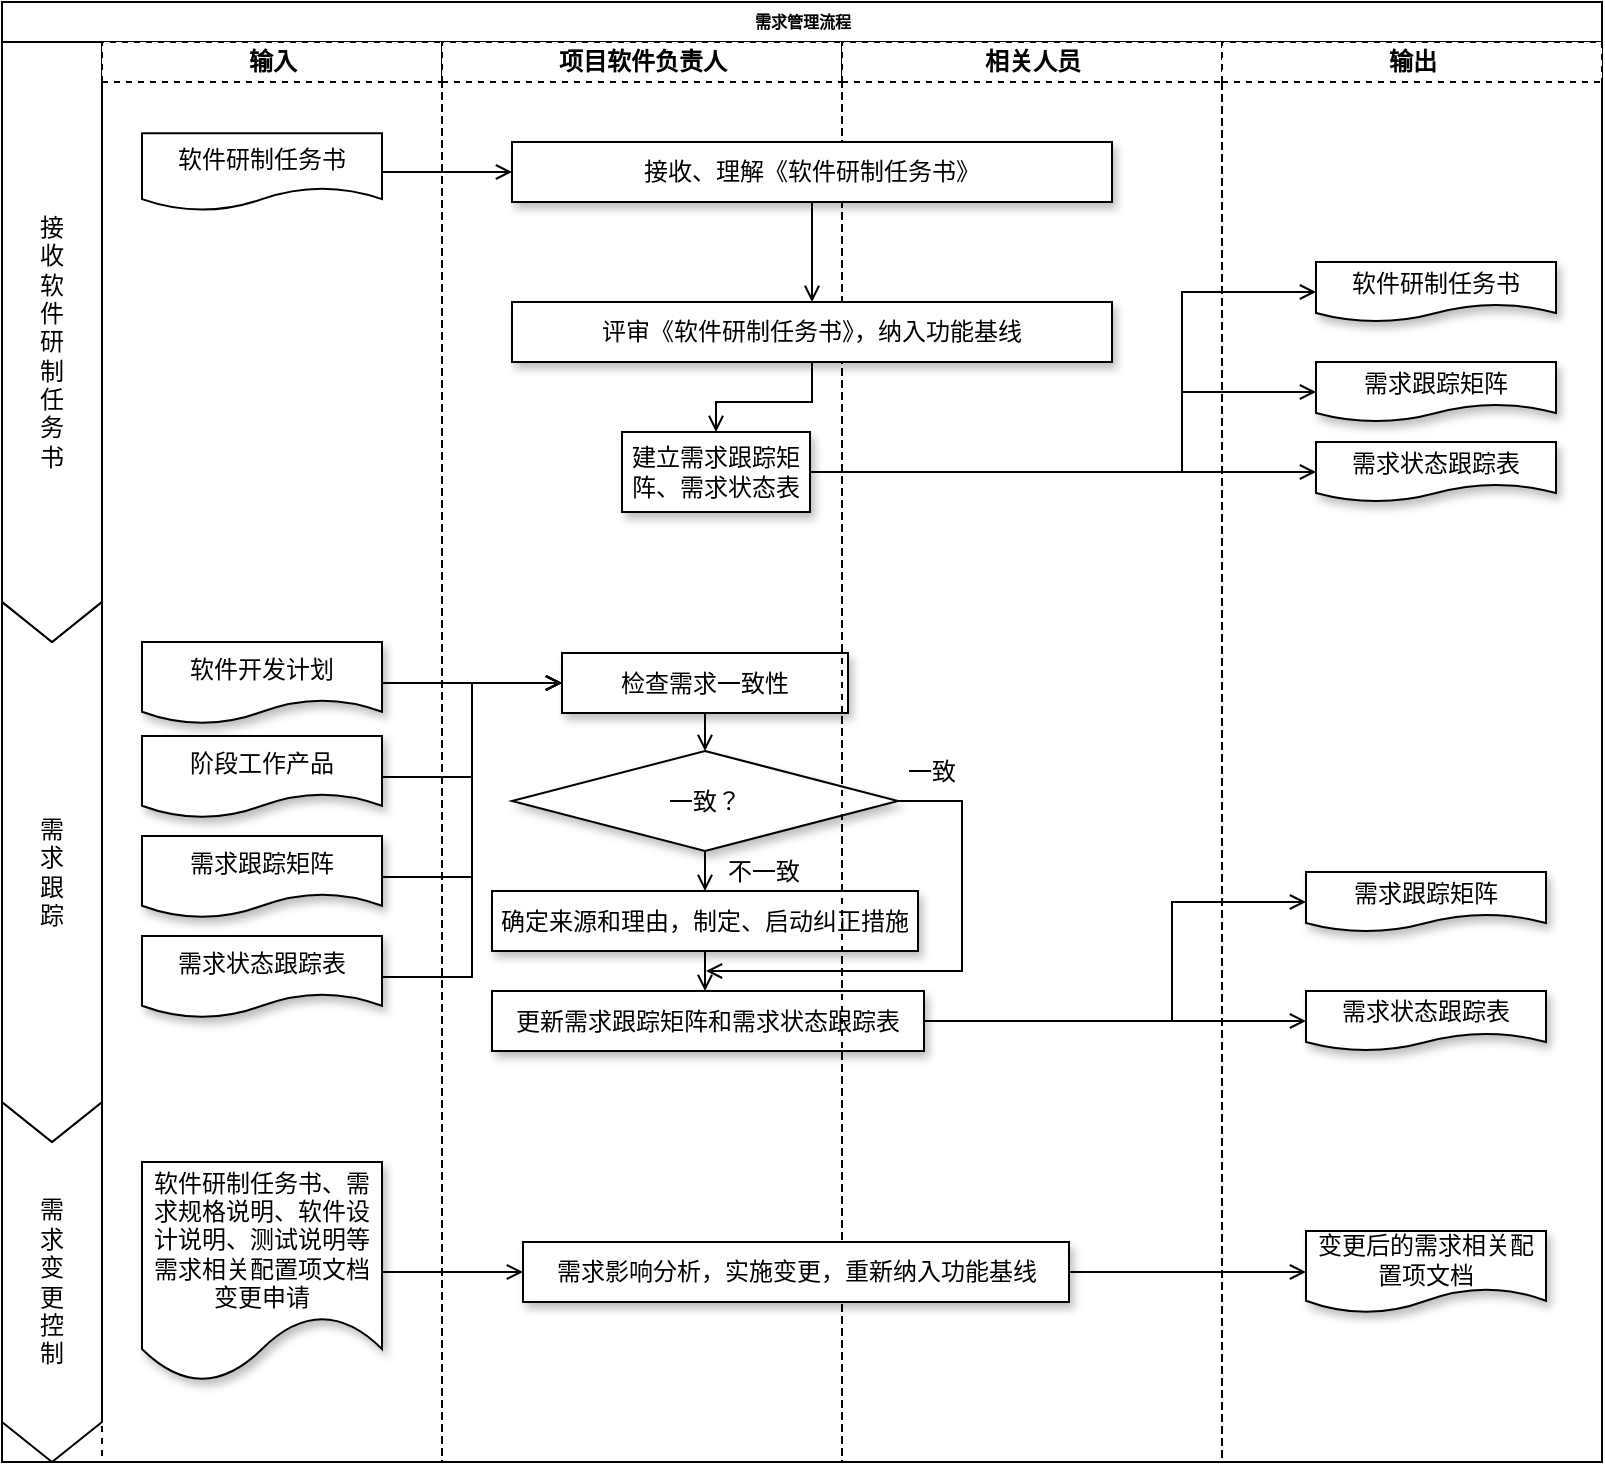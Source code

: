 <mxfile version="14.4.3" type="github">
  <diagram id="LavR25WKSgVOABaoRkKx" name="Page-1">
    <mxGraphModel dx="1422" dy="762" grid="1" gridSize="10" guides="1" tooltips="1" connect="1" arrows="1" fold="1" page="1" pageScale="1" pageWidth="827" pageHeight="1169" math="0" shadow="0">
      <root>
        <mxCell id="0" />
        <mxCell id="1" parent="0" />
        <mxCell id="cIlG313uZZB8W9nJQDF5-1" value="需求管理流程" style="swimlane;html=1;childLayout=stackLayout;startSize=20;rounded=0;shadow=0;labelBackgroundColor=none;strokeWidth=1;fontFamily=Verdana;fontSize=8;align=center;" parent="1" vertex="1">
          <mxGeometry width="800" height="730" as="geometry">
            <mxRectangle x="20" y="940" width="60" height="20" as="alternateBounds" />
          </mxGeometry>
        </mxCell>
        <mxCell id="cIlG313uZZB8W9nJQDF5-2" value="" style="group" parent="cIlG313uZZB8W9nJQDF5-1" vertex="1" connectable="0">
          <mxGeometry y="20" width="50" height="710" as="geometry" />
        </mxCell>
        <mxCell id="cIlG313uZZB8W9nJQDF5-3" value="需&lt;br&gt;求&lt;br&gt;变&lt;br&gt;更&lt;br&gt;控&lt;br&gt;制" style="shape=step;perimeter=stepPerimeter;whiteSpace=wrap;html=1;fixedSize=1;size=20;direction=south;" parent="cIlG313uZZB8W9nJQDF5-2" vertex="1">
          <mxGeometry y="530" width="50" height="180" as="geometry" />
        </mxCell>
        <mxCell id="cIlG313uZZB8W9nJQDF5-4" value="需&lt;br&gt;求&lt;br&gt;跟&lt;br&gt;踪" style="shape=step;perimeter=stepPerimeter;whiteSpace=wrap;html=1;fixedSize=1;size=20;direction=south;" parent="cIlG313uZZB8W9nJQDF5-2" vertex="1">
          <mxGeometry y="280" width="50" height="270" as="geometry" />
        </mxCell>
        <mxCell id="cIlG313uZZB8W9nJQDF5-6" value="接&lt;br&gt;收&lt;br&gt;软&lt;br&gt;件&lt;br&gt;研&lt;br&gt;制&lt;br&gt;任&lt;br&gt;务&lt;br&gt;书" style="shape=offPageConnector;whiteSpace=wrap;html=1;size=0.067;" parent="cIlG313uZZB8W9nJQDF5-2" vertex="1">
          <mxGeometry width="50" height="300" as="geometry" />
        </mxCell>
        <mxCell id="cIlG313uZZB8W9nJQDF5-37" style="edgeStyle=orthogonalEdgeStyle;rounded=0;orthogonalLoop=1;jettySize=auto;html=1;endArrow=open;endFill=0;" parent="cIlG313uZZB8W9nJQDF5-1" source="cIlG313uZZB8W9nJQDF5-11" target="cIlG313uZZB8W9nJQDF5-17" edge="1">
          <mxGeometry relative="1" as="geometry" />
        </mxCell>
        <mxCell id="cIlG313uZZB8W9nJQDF5-38" style="edgeStyle=orthogonalEdgeStyle;rounded=0;orthogonalLoop=1;jettySize=auto;html=1;entryX=0;entryY=0.5;entryDx=0;entryDy=0;endArrow=open;endFill=0;" parent="cIlG313uZZB8W9nJQDF5-1" source="cIlG313uZZB8W9nJQDF5-12" target="cIlG313uZZB8W9nJQDF5-17" edge="1">
          <mxGeometry relative="1" as="geometry" />
        </mxCell>
        <mxCell id="cIlG313uZZB8W9nJQDF5-39" style="edgeStyle=orthogonalEdgeStyle;rounded=0;orthogonalLoop=1;jettySize=auto;html=1;entryX=0;entryY=0.5;entryDx=0;entryDy=0;endArrow=open;endFill=0;" parent="cIlG313uZZB8W9nJQDF5-1" source="cIlG313uZZB8W9nJQDF5-13" target="cIlG313uZZB8W9nJQDF5-17" edge="1">
          <mxGeometry relative="1" as="geometry" />
        </mxCell>
        <mxCell id="cIlG313uZZB8W9nJQDF5-40" style="edgeStyle=orthogonalEdgeStyle;rounded=0;orthogonalLoop=1;jettySize=auto;html=1;entryX=0;entryY=0.5;entryDx=0;entryDy=0;endArrow=open;endFill=0;" parent="cIlG313uZZB8W9nJQDF5-1" source="cIlG313uZZB8W9nJQDF5-14" target="cIlG313uZZB8W9nJQDF5-17" edge="1">
          <mxGeometry relative="1" as="geometry" />
        </mxCell>
        <mxCell id="cIlG313uZZB8W9nJQDF5-41" style="edgeStyle=orthogonalEdgeStyle;rounded=0;orthogonalLoop=1;jettySize=auto;html=1;entryX=0;entryY=0.5;entryDx=0;entryDy=0;endArrow=open;endFill=0;" parent="cIlG313uZZB8W9nJQDF5-1" source="cIlG313uZZB8W9nJQDF5-23" target="cIlG313uZZB8W9nJQDF5-33" edge="1">
          <mxGeometry relative="1" as="geometry" />
        </mxCell>
        <mxCell id="cIlG313uZZB8W9nJQDF5-42" style="edgeStyle=orthogonalEdgeStyle;rounded=0;orthogonalLoop=1;jettySize=auto;html=1;entryX=0;entryY=0.5;entryDx=0;entryDy=0;endArrow=open;endFill=0;" parent="cIlG313uZZB8W9nJQDF5-1" source="cIlG313uZZB8W9nJQDF5-23" target="cIlG313uZZB8W9nJQDF5-32" edge="1">
          <mxGeometry relative="1" as="geometry">
            <Array as="points">
              <mxPoint x="585" y="509" />
              <mxPoint x="585" y="450" />
            </Array>
          </mxGeometry>
        </mxCell>
        <mxCell id="cIlG313uZZB8W9nJQDF5-7" value="输入" style="swimlane;html=1;startSize=20;dashed=1;" parent="cIlG313uZZB8W9nJQDF5-1" vertex="1">
          <mxGeometry x="50" y="20" width="170" height="710" as="geometry" />
        </mxCell>
        <mxCell id="cIlG313uZZB8W9nJQDF5-8" value="软件研制任务书" style="shape=document;whiteSpace=wrap;html=1;boundedLbl=1;fontSize=12;" parent="cIlG313uZZB8W9nJQDF5-7" vertex="1">
          <mxGeometry x="20" y="45.63" width="120" height="38.75" as="geometry" />
        </mxCell>
        <mxCell id="cIlG313uZZB8W9nJQDF5-10" value="软件研制任务书、需求规格说明、软件设计说明、测试说明等需求相关配置项文档变更申请" style="shape=document;whiteSpace=wrap;html=1;boundedLbl=1;shadow=1;fontSize=12;" parent="cIlG313uZZB8W9nJQDF5-7" vertex="1">
          <mxGeometry x="20" y="560" width="120" height="110" as="geometry" />
        </mxCell>
        <mxCell id="cIlG313uZZB8W9nJQDF5-11" value="软件开发计划" style="shape=document;whiteSpace=wrap;html=1;boundedLbl=1;shadow=1;fontSize=12;" parent="cIlG313uZZB8W9nJQDF5-7" vertex="1">
          <mxGeometry x="20" y="300" width="120" height="41" as="geometry" />
        </mxCell>
        <mxCell id="cIlG313uZZB8W9nJQDF5-12" value="阶段工作产品" style="shape=document;whiteSpace=wrap;html=1;boundedLbl=1;shadow=1;fontSize=12;" parent="cIlG313uZZB8W9nJQDF5-7" vertex="1">
          <mxGeometry x="20" y="347" width="120" height="41" as="geometry" />
        </mxCell>
        <mxCell id="cIlG313uZZB8W9nJQDF5-13" value="需求跟踪矩阵" style="shape=document;whiteSpace=wrap;html=1;boundedLbl=1;shadow=1;fontSize=12;" parent="cIlG313uZZB8W9nJQDF5-7" vertex="1">
          <mxGeometry x="20" y="397" width="120" height="41" as="geometry" />
        </mxCell>
        <mxCell id="cIlG313uZZB8W9nJQDF5-14" value="需求状态跟踪表" style="shape=document;whiteSpace=wrap;html=1;boundedLbl=1;shadow=1;fontSize=12;" parent="cIlG313uZZB8W9nJQDF5-7" vertex="1">
          <mxGeometry x="20" y="447" width="120" height="41" as="geometry" />
        </mxCell>
        <mxCell id="cIlG313uZZB8W9nJQDF5-15" value="项目软件负责人" style="swimlane;html=1;startSize=20;dashed=1;" parent="cIlG313uZZB8W9nJQDF5-1" vertex="1">
          <mxGeometry x="220" y="20" width="200" height="710" as="geometry" />
        </mxCell>
        <mxCell id="cIlG313uZZB8W9nJQDF5-16" style="edgeStyle=elbowEdgeStyle;rounded=0;orthogonalLoop=1;jettySize=auto;html=1;entryX=0.5;entryY=0;entryDx=0;entryDy=0;fontSize=12;endArrow=open;endFill=0;" parent="cIlG313uZZB8W9nJQDF5-15" source="cIlG313uZZB8W9nJQDF5-17" target="cIlG313uZZB8W9nJQDF5-20" edge="1">
          <mxGeometry relative="1" as="geometry" />
        </mxCell>
        <mxCell id="cIlG313uZZB8W9nJQDF5-17" value="检查需求一致性" style="rounded=0;whiteSpace=wrap;html=1;shadow=1;fontSize=12;" parent="cIlG313uZZB8W9nJQDF5-15" vertex="1">
          <mxGeometry x="60" y="305.5" width="143" height="30" as="geometry" />
        </mxCell>
        <mxCell id="cIlG313uZZB8W9nJQDF5-18" style="edgeStyle=elbowEdgeStyle;rounded=0;orthogonalLoop=1;jettySize=auto;html=1;endArrow=open;endFill=0;fontSize=12;" parent="cIlG313uZZB8W9nJQDF5-15" source="cIlG313uZZB8W9nJQDF5-20" target="cIlG313uZZB8W9nJQDF5-22" edge="1">
          <mxGeometry relative="1" as="geometry" />
        </mxCell>
        <mxCell id="cIlG313uZZB8W9nJQDF5-19" style="edgeStyle=orthogonalEdgeStyle;rounded=0;sketch=0;orthogonalLoop=1;jettySize=auto;html=1;endArrow=open;endFill=0;strokeColor=#000000;exitX=1;exitY=0.5;exitDx=0;exitDy=0;" parent="cIlG313uZZB8W9nJQDF5-15" source="cIlG313uZZB8W9nJQDF5-20" edge="1">
          <mxGeometry relative="1" as="geometry">
            <mxPoint x="188.4" y="389.5" as="sourcePoint" />
            <mxPoint x="132" y="465" as="targetPoint" />
            <Array as="points">
              <mxPoint x="260" y="379.5" />
              <mxPoint x="260" y="464.5" />
              <mxPoint x="132" y="464.5" />
            </Array>
          </mxGeometry>
        </mxCell>
        <mxCell id="cIlG313uZZB8W9nJQDF5-20" value="一致？" style="rhombus;whiteSpace=wrap;html=1;shadow=1;fontSize=12;" parent="cIlG313uZZB8W9nJQDF5-15" vertex="1">
          <mxGeometry x="35" y="354.5" width="193" height="50" as="geometry" />
        </mxCell>
        <mxCell id="cIlG313uZZB8W9nJQDF5-21" style="edgeStyle=elbowEdgeStyle;rounded=0;orthogonalLoop=1;jettySize=auto;html=1;endArrow=open;endFill=0;fontSize=12;" parent="cIlG313uZZB8W9nJQDF5-15" source="cIlG313uZZB8W9nJQDF5-22" target="cIlG313uZZB8W9nJQDF5-23" edge="1">
          <mxGeometry relative="1" as="geometry" />
        </mxCell>
        <mxCell id="cIlG313uZZB8W9nJQDF5-22" value="确定来源和理由，制定、启动纠正措施" style="rounded=0;whiteSpace=wrap;html=1;shadow=1;fontSize=12;" parent="cIlG313uZZB8W9nJQDF5-15" vertex="1">
          <mxGeometry x="25" y="424.5" width="213" height="30" as="geometry" />
        </mxCell>
        <mxCell id="cIlG313uZZB8W9nJQDF5-23" value="更新需求跟踪矩阵和需求状态跟踪表" style="rounded=0;whiteSpace=wrap;html=1;shadow=1;fontSize=12;" parent="cIlG313uZZB8W9nJQDF5-15" vertex="1">
          <mxGeometry x="25" y="474.5" width="216" height="30" as="geometry" />
        </mxCell>
        <mxCell id="cIlG313uZZB8W9nJQDF5-24" value="一致" style="text;html=1;strokeColor=none;fillColor=none;align=center;verticalAlign=middle;whiteSpace=wrap;rounded=0;dashed=1;sketch=0;" parent="cIlG313uZZB8W9nJQDF5-15" vertex="1">
          <mxGeometry x="225" y="354.5" width="40" height="20" as="geometry" />
        </mxCell>
        <mxCell id="cIlG313uZZB8W9nJQDF5-25" value="不一致" style="text;html=1;strokeColor=none;fillColor=none;align=center;verticalAlign=middle;whiteSpace=wrap;rounded=0;dashed=1;sketch=0;" parent="cIlG313uZZB8W9nJQDF5-15" vertex="1">
          <mxGeometry x="141" y="404.5" width="40" height="20" as="geometry" />
        </mxCell>
        <mxCell id="cIlG313uZZB8W9nJQDF5-26" value="相关人员" style="swimlane;html=1;startSize=20;dashed=1;" parent="cIlG313uZZB8W9nJQDF5-1" vertex="1">
          <mxGeometry x="420" y="20" width="190" height="710" as="geometry" />
        </mxCell>
        <mxCell id="cIlG313uZZB8W9nJQDF5-27" value="输出" style="swimlane;html=1;startSize=20;dashed=1;" parent="cIlG313uZZB8W9nJQDF5-1" vertex="1">
          <mxGeometry x="610" y="20" width="190" height="710" as="geometry" />
        </mxCell>
        <mxCell id="cIlG313uZZB8W9nJQDF5-28" value="需求状态跟踪表" style="shape=document;whiteSpace=wrap;html=1;boundedLbl=1;shadow=1;fontSize=12;" parent="cIlG313uZZB8W9nJQDF5-27" vertex="1">
          <mxGeometry x="47" y="200" width="120" height="30" as="geometry" />
        </mxCell>
        <mxCell id="cIlG313uZZB8W9nJQDF5-31" value="变更后的需求相关配置项文档" style="shape=document;whiteSpace=wrap;html=1;boundedLbl=1;shadow=1;fontSize=12;" parent="cIlG313uZZB8W9nJQDF5-27" vertex="1">
          <mxGeometry x="42" y="594.5" width="120" height="41" as="geometry" />
        </mxCell>
        <mxCell id="cIlG313uZZB8W9nJQDF5-32" value="需求跟踪矩阵" style="shape=document;whiteSpace=wrap;html=1;boundedLbl=1;shadow=1;fontSize=12;" parent="cIlG313uZZB8W9nJQDF5-27" vertex="1">
          <mxGeometry x="42" y="415" width="120" height="30" as="geometry" />
        </mxCell>
        <mxCell id="cIlG313uZZB8W9nJQDF5-33" value="需求状态跟踪表" style="shape=document;whiteSpace=wrap;html=1;boundedLbl=1;shadow=1;fontSize=12;" parent="cIlG313uZZB8W9nJQDF5-27" vertex="1">
          <mxGeometry x="42" y="474.5" width="120" height="30" as="geometry" />
        </mxCell>
        <mxCell id="cIlG313uZZB8W9nJQDF5-35" value="软件研制任务书" style="shape=document;whiteSpace=wrap;html=1;boundedLbl=1;shadow=1;fontSize=12;" parent="cIlG313uZZB8W9nJQDF5-27" vertex="1">
          <mxGeometry x="47" y="110" width="120" height="30" as="geometry" />
        </mxCell>
        <mxCell id="cIlG313uZZB8W9nJQDF5-43" style="edgeStyle=orthogonalEdgeStyle;rounded=0;orthogonalLoop=1;jettySize=auto;html=1;entryX=0;entryY=0.5;entryDx=0;entryDy=0;endArrow=open;endFill=0;" parent="1" source="cIlG313uZZB8W9nJQDF5-48" target="cIlG313uZZB8W9nJQDF5-28" edge="1">
          <mxGeometry relative="1" as="geometry" />
        </mxCell>
        <mxCell id="cIlG313uZZB8W9nJQDF5-44" style="edgeStyle=orthogonalEdgeStyle;rounded=0;orthogonalLoop=1;jettySize=auto;html=1;entryX=0;entryY=0.5;entryDx=0;entryDy=0;endArrow=open;endFill=0;" parent="1" source="cIlG313uZZB8W9nJQDF5-48" target="cIlG313uZZB8W9nJQDF5-49" edge="1">
          <mxGeometry relative="1" as="geometry">
            <Array as="points">
              <mxPoint x="590" y="235" />
              <mxPoint x="590" y="195" />
            </Array>
          </mxGeometry>
        </mxCell>
        <mxCell id="cIlG313uZZB8W9nJQDF5-46" style="edgeStyle=orthogonalEdgeStyle;rounded=0;orthogonalLoop=1;jettySize=auto;html=1;entryX=0;entryY=0.5;entryDx=0;entryDy=0;endArrow=open;endFill=0;" parent="1" source="cIlG313uZZB8W9nJQDF5-48" target="cIlG313uZZB8W9nJQDF5-35" edge="1">
          <mxGeometry relative="1" as="geometry">
            <Array as="points">
              <mxPoint x="590" y="235" />
              <mxPoint x="590" y="145" />
            </Array>
          </mxGeometry>
        </mxCell>
        <mxCell id="cIlG313uZZB8W9nJQDF5-48" value="建立需求跟踪矩阵、需求状态表" style="rounded=0;whiteSpace=wrap;html=1;shadow=1;fontSize=12;" parent="1" vertex="1">
          <mxGeometry x="310" y="215" width="94" height="40" as="geometry" />
        </mxCell>
        <mxCell id="cIlG313uZZB8W9nJQDF5-49" value="需求跟踪矩阵" style="shape=document;whiteSpace=wrap;html=1;boundedLbl=1;shadow=1;fontSize=12;" parent="1" vertex="1">
          <mxGeometry x="657" y="180" width="120" height="30" as="geometry" />
        </mxCell>
        <mxCell id="cIlG313uZZB8W9nJQDF5-50" style="edgeStyle=orthogonalEdgeStyle;rounded=0;orthogonalLoop=1;jettySize=auto;html=1;endArrow=open;endFill=0;" parent="1" source="cIlG313uZZB8W9nJQDF5-51" target="cIlG313uZZB8W9nJQDF5-48" edge="1">
          <mxGeometry relative="1" as="geometry" />
        </mxCell>
        <mxCell id="cIlG313uZZB8W9nJQDF5-51" value="评审《软件研制任务书》，纳入功能基线" style="rounded=0;whiteSpace=wrap;html=1;shadow=1;fontSize=12;" parent="1" vertex="1">
          <mxGeometry x="255" y="150" width="300" height="30" as="geometry" />
        </mxCell>
        <mxCell id="cIlG313uZZB8W9nJQDF5-52" style="edgeStyle=orthogonalEdgeStyle;rounded=0;orthogonalLoop=1;jettySize=auto;html=1;entryX=0.5;entryY=0;entryDx=0;entryDy=0;endArrow=open;endFill=0;" parent="1" source="cIlG313uZZB8W9nJQDF5-53" target="cIlG313uZZB8W9nJQDF5-51" edge="1">
          <mxGeometry relative="1" as="geometry" />
        </mxCell>
        <mxCell id="cIlG313uZZB8W9nJQDF5-53" value="接收、理解《软件研制任务书》" style="rounded=0;whiteSpace=wrap;html=1;shadow=1;fontSize=12;" parent="1" vertex="1">
          <mxGeometry x="255" y="70" width="300" height="30" as="geometry" />
        </mxCell>
        <mxCell id="cIlG313uZZB8W9nJQDF5-59" style="edgeStyle=orthogonalEdgeStyle;rounded=0;sketch=0;orthogonalLoop=1;jettySize=auto;html=1;entryX=0;entryY=0.5;entryDx=0;entryDy=0;endArrow=open;endFill=0;strokeColor=#000000;" parent="1" source="cIlG313uZZB8W9nJQDF5-60" target="cIlG313uZZB8W9nJQDF5-31" edge="1">
          <mxGeometry relative="1" as="geometry" />
        </mxCell>
        <mxCell id="cIlG313uZZB8W9nJQDF5-60" value="需求影响分析，实施变更，重新纳入功能基线" style="rounded=0;whiteSpace=wrap;html=1;shadow=1;fontSize=12;" parent="1" vertex="1">
          <mxGeometry x="260.5" y="620" width="273" height="30" as="geometry" />
        </mxCell>
        <mxCell id="cIlG313uZZB8W9nJQDF5-61" style="edgeStyle=orthogonalEdgeStyle;rounded=0;sketch=0;orthogonalLoop=1;jettySize=auto;html=1;endArrow=open;endFill=0;strokeColor=#000000;" parent="1" source="cIlG313uZZB8W9nJQDF5-10" target="cIlG313uZZB8W9nJQDF5-60" edge="1">
          <mxGeometry relative="1" as="geometry" />
        </mxCell>
        <mxCell id="cIlG313uZZB8W9nJQDF5-62" style="edgeStyle=orthogonalEdgeStyle;rounded=0;orthogonalLoop=1;jettySize=auto;html=1;entryX=0;entryY=0.5;entryDx=0;entryDy=0;endArrow=open;endFill=0;" parent="1" source="cIlG313uZZB8W9nJQDF5-8" target="cIlG313uZZB8W9nJQDF5-53" edge="1">
          <mxGeometry relative="1" as="geometry" />
        </mxCell>
      </root>
    </mxGraphModel>
  </diagram>
</mxfile>
